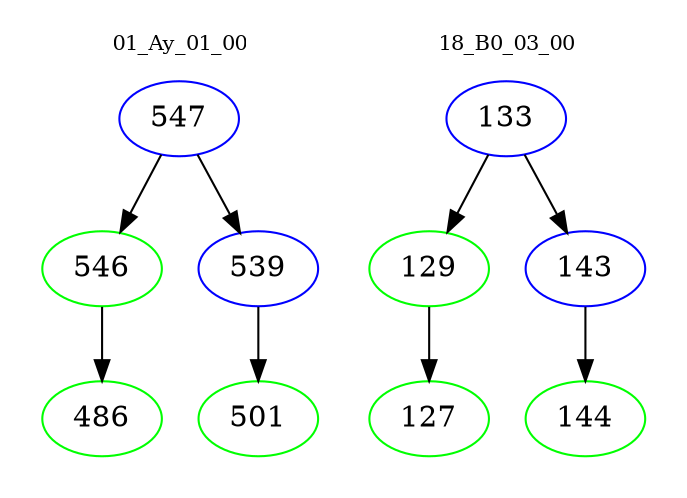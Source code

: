 digraph{
subgraph cluster_0 {
color = white
label = "01_Ay_01_00";
fontsize=10;
T0_547 [label="547", color="blue"]
T0_547 -> T0_546 [color="black"]
T0_546 [label="546", color="green"]
T0_546 -> T0_486 [color="black"]
T0_486 [label="486", color="green"]
T0_547 -> T0_539 [color="black"]
T0_539 [label="539", color="blue"]
T0_539 -> T0_501 [color="black"]
T0_501 [label="501", color="green"]
}
subgraph cluster_1 {
color = white
label = "18_B0_03_00";
fontsize=10;
T1_133 [label="133", color="blue"]
T1_133 -> T1_129 [color="black"]
T1_129 [label="129", color="green"]
T1_129 -> T1_127 [color="black"]
T1_127 [label="127", color="green"]
T1_133 -> T1_143 [color="black"]
T1_143 [label="143", color="blue"]
T1_143 -> T1_144 [color="black"]
T1_144 [label="144", color="green"]
}
}
